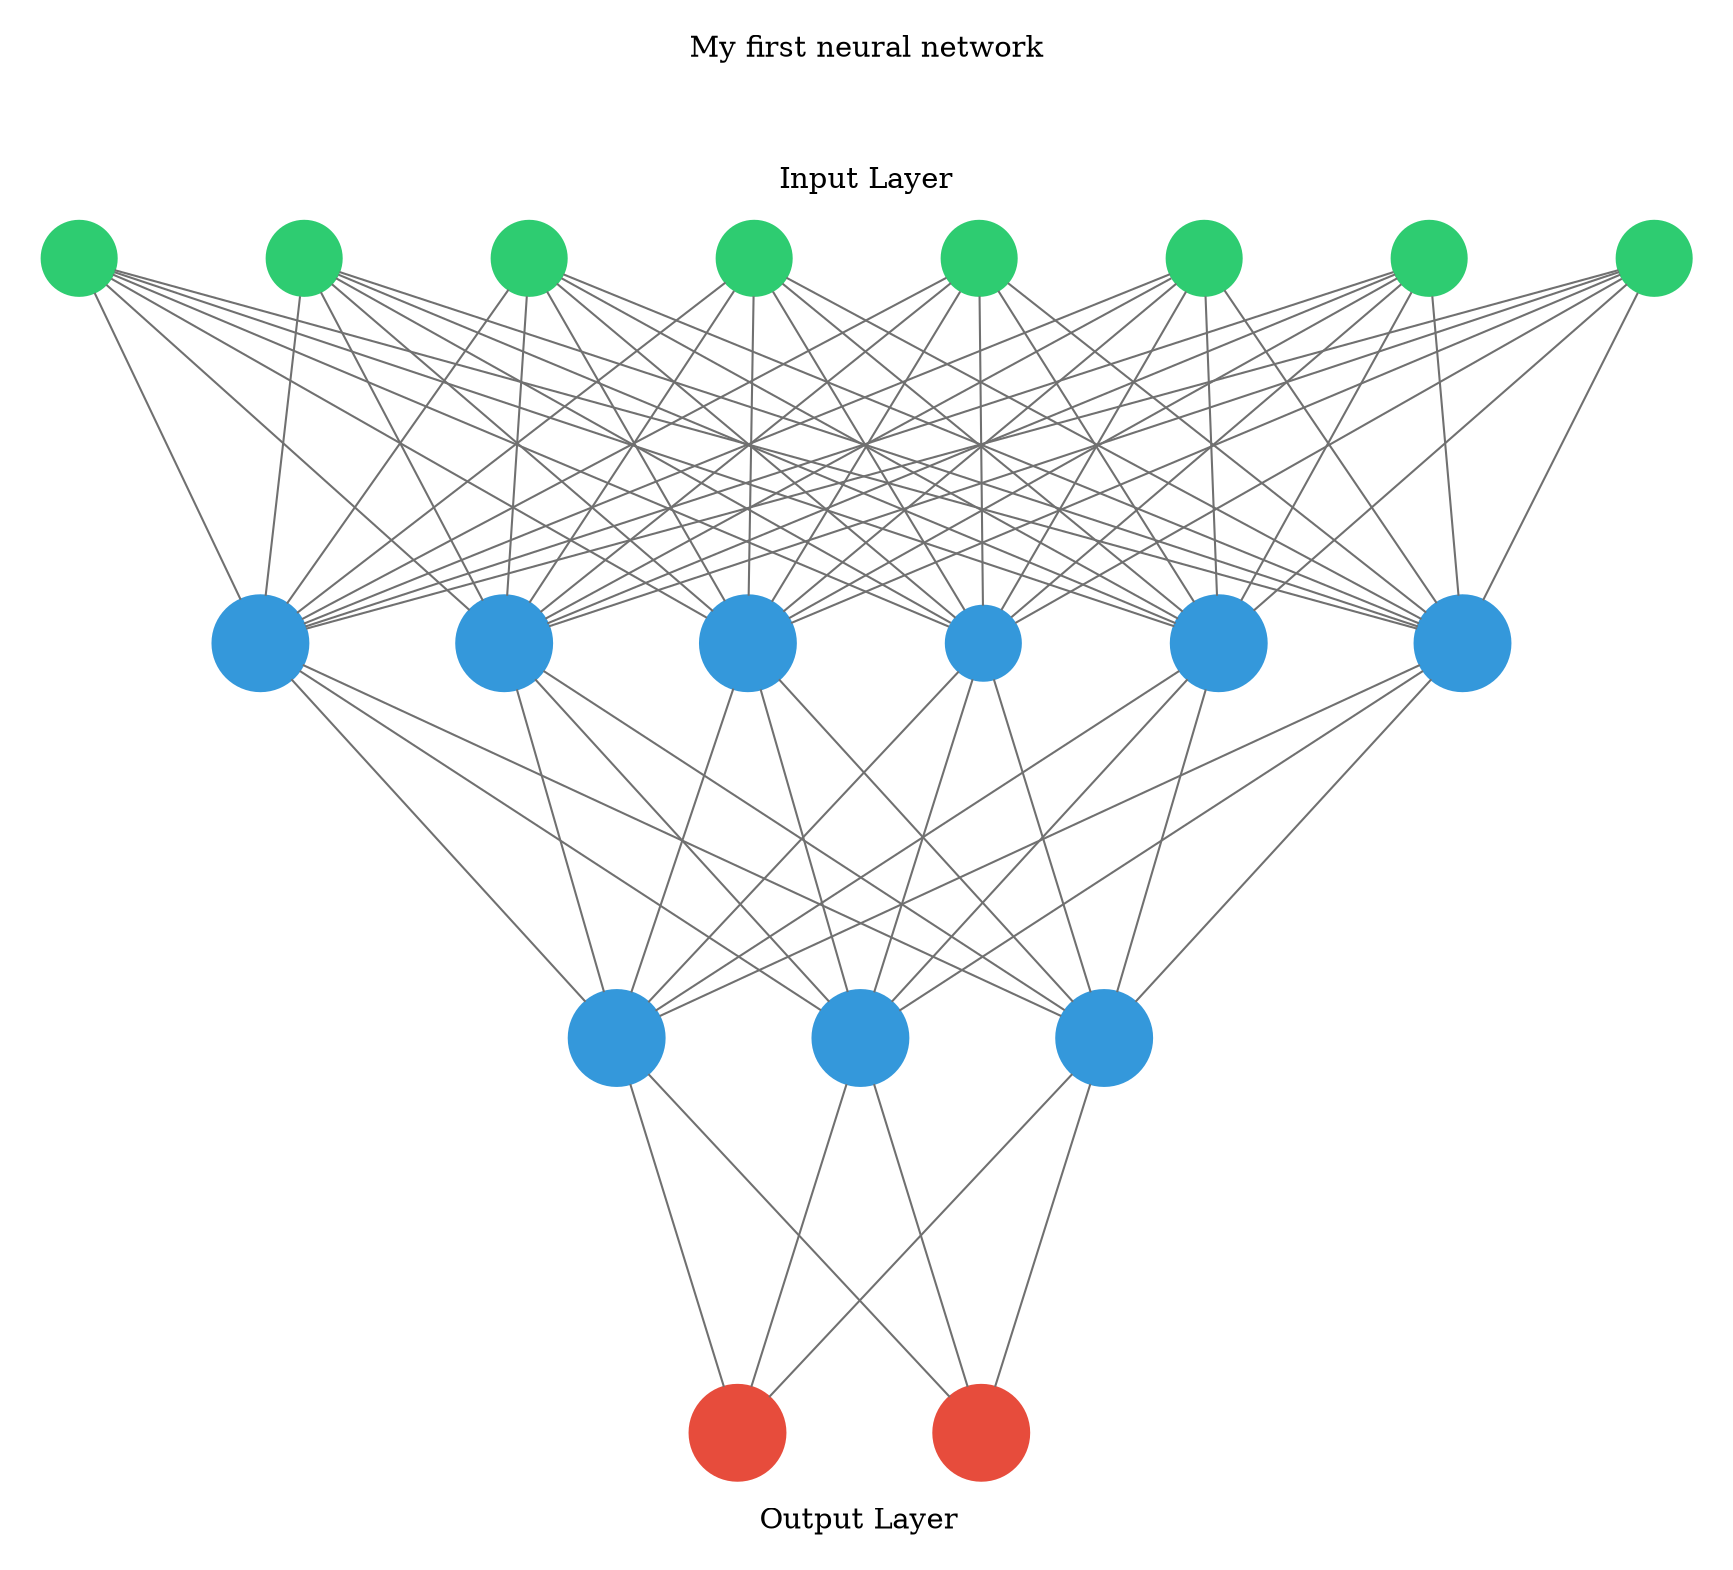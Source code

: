 digraph g {
	graph [nodesep=1 ranksep=2 splines=false]
	edge [arrowhead=none color="#707070"]
	subgraph cluster_input {
		node [color="#2ecc71" fontcolor="#2ecc71" shape=circle style=filled]
		color=white
		1
		label="My first neural network



Input Layer"
		rank=same
		2
		label="My first neural network



Input Layer"
		rank=same
		3
		label="My first neural network



Input Layer"
		rank=same
		4
		label="My first neural network



Input Layer"
		rank=same
		5
		label="My first neural network



Input Layer"
		rank=same
		6
		label="My first neural network



Input Layer"
		rank=same
		7
		label="My first neural network



Input Layer"
		rank=same
		8
		label="My first neural network



Input Layer"
		rank=same
	}
	1 -> 9
	2 -> 9
	3 -> 9
	4 -> 9
	5 -> 9
	6 -> 9
	7 -> 9
	8 -> 9
	1 -> 10
	2 -> 10
	3 -> 10
	4 -> 10
	5 -> 10
	6 -> 10
	7 -> 10
	8 -> 10
	1 -> 11
	2 -> 11
	3 -> 11
	4 -> 11
	5 -> 11
	6 -> 11
	7 -> 11
	8 -> 11
	1 -> 12
	2 -> 12
	3 -> 12
	4 -> 12
	5 -> 12
	6 -> 12
	7 -> 12
	8 -> 12
	1 -> 13
	2 -> 13
	3 -> 13
	4 -> 13
	5 -> 13
	6 -> 13
	7 -> 13
	8 -> 13
	1 -> 14
	2 -> 14
	3 -> 14
	4 -> 14
	5 -> 14
	6 -> 14
	7 -> 14
	8 -> 14
	subgraph cluster_1 {
		color=white
		rank=same
		label="" labeljust=right labelloc=b
		9 [color="#3498db" fontcolor="#3498db" shape=circle style=filled]
		10 [color="#3498db" fontcolor="#3498db" shape=circle style=filled]
		11 [color="#3498db" fontcolor="#3498db" shape=circle style=filled]
		12 [color="#3498db" fontcolor="#3498db" shape=circle style=filled]
		13 [color="#3498db" fontcolor="#3498db" shape=circle style=filled]
		14 [color="#3498db" fontcolor="#3498db" shape=circle style=filled]
	}
	9 -> 15
	10 -> 15
	11 -> 15
	12 -> 15
	13 -> 15
	14 -> 15
	9 -> 16
	10 -> 16
	11 -> 16
	12 -> 16
	13 -> 16
	14 -> 16
	9 -> 17
	10 -> 17
	11 -> 17
	12 -> 17
	13 -> 17
	14 -> 17
	subgraph cluster_2 {
		color=white
		rank=same
		label="" labeljust=right labelloc=b
		15 [color="#3498db" fontcolor="#3498db" shape=circle style=filled]
		16 [color="#3498db" fontcolor="#3498db" shape=circle style=filled]
		17 [color="#3498db" fontcolor="#3498db" shape=circle style=filled]
	}
	15 -> 18
	16 -> 18
	17 -> 18
	15 -> 19
	16 -> 19
	17 -> 19
	subgraph cluster_output {
		node [color="#2ecc71" fontcolor="#2ecc71" shape=circle style=filled]
		color=white
		rank=same
		labeljust=1
		18 [color="#e74c3c" fontcolor="#e74c3c" shape=circle style=filled]
		19 [color="#e74c3c" fontcolor="#e74c3c" shape=circle style=filled]
		label="Output Layer" labelloc=bottom
	}
	arrowShape=none
}
